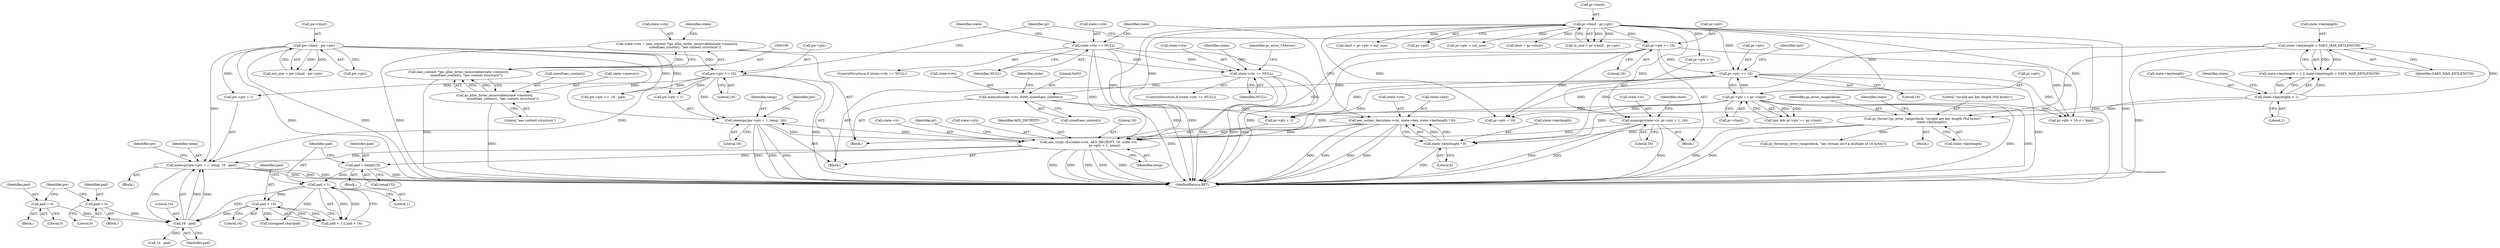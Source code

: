 digraph "0_ghostscript_8e9ce5016db968b40e4ec255a3005f2786cce45f_0@API" {
"1000353" [label="(Call,memcpy(pw->ptr + 1, temp, 16 - pad))"];
"1000138" [label="(Call,pw->limit - pw->ptr)"];
"1000380" [label="(Call,pw->ptr += 16)"];
"1000289" [label="(Call,aes_crypt_cbc(state->ctx, AES_DECRYPT, 16, state->iv,\n                                pr->ptr + 1, temp))"];
"1000236" [label="(Call,aes_setkey_dec(state->ctx, state->key, state->keylength * 8))"];
"1000210" [label="(Call,memset(state->ctx, 0x00, sizeof(aes_context)))"];
"1000199" [label="(Call,state->ctx == NULL)"];
"1000185" [label="(Call,state->ctx = (aes_context *)gs_alloc_bytes_immovable(state->memory,\n                sizeof(aes_context), \"aes context structure\"))"];
"1000189" [label="(Call,(aes_context *)gs_alloc_bytes_immovable(state->memory,\n                sizeof(aes_context), \"aes context structure\"))"];
"1000191" [label="(Call,gs_alloc_bytes_immovable(state->memory,\n                sizeof(aes_context), \"aes context structure\"))"];
"1000179" [label="(Call,state->ctx == NULL)"];
"1000243" [label="(Call,state->keylength * 8)"];
"1000224" [label="(Call,state->keylength > SAES_MAX_KEYLENGTH)"];
"1000219" [label="(Call,state->keylength < 1)"];
"1000230" [label="(Call,gs_throw1(gs_error_rangecheck, \"invalid aes key length (%d bytes)\",\n                 state->keylength))"];
"1000260" [label="(Call,memcpy(state->iv, pr->ptr + 1, 16))"];
"1000128" [label="(Call,pr->limit - pr->ptr)"];
"1000312" [label="(Call,pr->ptr == pr->limit)"];
"1000304" [label="(Call,pr->ptr += 16)"];
"1000275" [label="(Call,pr->ptr += 16)"];
"1000372" [label="(Call,memcpy(pw->ptr + 1, temp, 16))"];
"1000360" [label="(Call,16 - pad)"];
"1000333" [label="(Call,pad < 1)"];
"1000326" [label="(Call,pad = temp[15])"];
"1000350" [label="(Call,pad = 0)"];
"1000345" [label="(Call,pad = 0)"];
"1000336" [label="(Call,pad > 16)"];
"1000303" [label="(Identifier,temp)"];
"1000353" [label="(Call,memcpy(pw->ptr + 1, temp, 16 - pad))"];
"1000219" [label="(Call,state->keylength < 1)"];
"1000195" [label="(Call,sizeof(aes_context))"];
"1000305" [label="(Call,pr->ptr)"];
"1000261" [label="(Call,state->iv)"];
"1000200" [label="(Call,state->ctx)"];
"1000191" [label="(Call,gs_alloc_bytes_immovable(state->memory,\n                sizeof(aes_context), \"aes context structure\"))"];
"1000350" [label="(Call,pad = 0)"];
"1000397" [label="(MethodReturn,RET)"];
"1000336" [label="(Call,pad > 16)"];
"1000354" [label="(Call,pw->ptr + 1)"];
"1000187" [label="(Identifier,state)"];
"1000281" [label="(Call,pr->ptr + 16 <= limit)"];
"1000231" [label="(Identifier,gs_error_rangecheck)"];
"1000214" [label="(Literal,0x00)"];
"1000220" [label="(Call,state->keylength)"];
"1000203" [label="(Identifier,NULL)"];
"1000155" [label="(Call,limit = pr->ptr + out_size)"];
"1000328" [label="(Call,temp[15])"];
"1000308" [label="(Literal,16)"];
"1000335" [label="(Literal,1)"];
"1000349" [label="(Block,)"];
"1000279" [label="(Literal,16)"];
"1000243" [label="(Call,state->keylength * 8)"];
"1000339" [label="(Block,)"];
"1000236" [label="(Call,aes_setkey_dec(state->ctx, state->key, state->keylength * 8))"];
"1000342" [label="(Call,(unsigned char)pad)"];
"1000312" [label="(Call,pr->ptr == pr->limit)"];
"1000129" [label="(Call,pr->limit)"];
"1000189" [label="(Call,(aes_context *)gs_alloc_bytes_immovable(state->memory,\n                sizeof(aes_context), \"aes context structure\"))"];
"1000346" [label="(Identifier,pad)"];
"1000365" [label="(Identifier,pw)"];
"1000390" [label="(Call,gs_throw(gs_error_rangecheck, \"aes stream isn't a multiple of 16 bytes\"))"];
"1000198" [label="(ControlStructure,if (state->ctx == NULL))"];
"1000186" [label="(Call,state->ctx)"];
"1000197" [label="(Literal,\"aes context structure\")"];
"1000337" [label="(Identifier,pad)"];
"1000325" [label="(Block,)"];
"1000272" [label="(Identifier,state)"];
"1000228" [label="(Identifier,SAES_MAX_KEYLENGTH)"];
"1000384" [label="(Literal,16)"];
"1000224" [label="(Call,state->keylength > SAES_MAX_KEYLENGTH)"];
"1000180" [label="(Call,state->ctx)"];
"1000334" [label="(Identifier,pad)"];
"1000212" [label="(Identifier,state)"];
"1000316" [label="(Call,pr->limit)"];
"1000260" [label="(Call,memcpy(state->iv, pr->ptr + 1, 16))"];
"1000311" [label="(Identifier,last)"];
"1000192" [label="(Call,state->memory)"];
"1000218" [label="(Call,state->keylength < 1 || state->keylength > SAES_MAX_KEYLENGTH)"];
"1000226" [label="(Identifier,state)"];
"1000215" [label="(Call,sizeof(aes_context))"];
"1000372" [label="(Call,memcpy(pw->ptr + 1, temp, 16))"];
"1000289" [label="(Call,aes_crypt_cbc(state->ctx, AES_DECRYPT, 16, state->iv,\n                                pr->ptr + 1, temp))"];
"1000179" [label="(Call,state->ctx == NULL)"];
"1000244" [label="(Call,state->keylength)"];
"1000225" [label="(Call,state->keylength)"];
"1000345" [label="(Call,pad = 0)"];
"1000253" [label="(Block,)"];
"1000295" [label="(Call,state->iv)"];
"1000347" [label="(Literal,0)"];
"1000381" [label="(Call,pw->ptr)"];
"1000229" [label="(Block,)"];
"1000132" [label="(Call,pr->ptr)"];
"1000288" [label="(Block,)"];
"1000238" [label="(Identifier,state)"];
"1000157" [label="(Call,pr->ptr + out_size)"];
"1000251" [label="(Identifier,state)"];
"1000304" [label="(Call,pr->ptr += 16)"];
"1000230" [label="(Call,gs_throw1(gs_error_rangecheck, \"invalid aes key length (%d bytes)\",\n                 state->keylength))"];
"1000276" [label="(Call,pr->ptr)"];
"1000313" [label="(Call,pr->ptr)"];
"1000306" [label="(Identifier,pr)"];
"1000201" [label="(Identifier,state)"];
"1000290" [label="(Call,state->ctx)"];
"1000327" [label="(Identifier,pad)"];
"1000310" [label="(Call,last && pr->ptr == pr->limit)"];
"1000206" [label="(Identifier,gs_error_VMerror)"];
"1000293" [label="(Identifier,AES_DECRYPT)"];
"1000359" [label="(Identifier,temp)"];
"1000247" [label="(Literal,8)"];
"1000184" [label="(Block,)"];
"1000360" [label="(Call,16 - pad)"];
"1000378" [label="(Identifier,temp)"];
"1000167" [label="(Call,limit = pr->limit)"];
"1000361" [label="(Literal,16)"];
"1000351" [label="(Identifier,pad)"];
"1000269" [label="(Literal,16)"];
"1000294" [label="(Literal,16)"];
"1000223" [label="(Literal,1)"];
"1000232" [label="(Literal,\"invalid aes key length (%d bytes)\")"];
"1000233" [label="(Call,state->keylength)"];
"1000210" [label="(Call,memset(state->ctx, 0x00, sizeof(aes_context)))"];
"1000333" [label="(Call,pad < 1)"];
"1000199" [label="(Call,state->ctx == NULL)"];
"1000373" [label="(Call,pw->ptr + 1)"];
"1000139" [label="(Call,pw->limit)"];
"1000319" [label="(Block,)"];
"1000326" [label="(Call,pad = temp[15])"];
"1000211" [label="(Call,state->ctx)"];
"1000367" [label="(Call,16 - pad)"];
"1000363" [label="(Call,pw->ptr +=  16 - pad)"];
"1000284" [label="(Identifier,pr)"];
"1000352" [label="(Literal,0)"];
"1000178" [label="(ControlStructure,if (state->ctx == NULL))"];
"1000298" [label="(Call,pr->ptr + 1)"];
"1000136" [label="(Call,out_size = pw->limit - pw->ptr)"];
"1000275" [label="(Call,pr->ptr += 16)"];
"1000128" [label="(Call,pr->limit - pr->ptr)"];
"1000221" [label="(Identifier,state)"];
"1000379" [label="(Literal,16)"];
"1000126" [label="(Call,in_size = pr->limit - pr->ptr)"];
"1000142" [label="(Call,pw->ptr)"];
"1000382" [label="(Identifier,pw)"];
"1000338" [label="(Literal,16)"];
"1000362" [label="(Identifier,pad)"];
"1000183" [label="(Identifier,NULL)"];
"1000380" [label="(Call,pw->ptr += 16)"];
"1000237" [label="(Call,state->ctx)"];
"1000332" [label="(Call,pad < 1 || pad > 16)"];
"1000282" [label="(Call,pr->ptr + 16)"];
"1000185" [label="(Call,state->ctx = (aes_context *)gs_alloc_bytes_immovable(state->memory,\n                sizeof(aes_context), \"aes context structure\"))"];
"1000138" [label="(Call,pw->limit - pw->ptr)"];
"1000264" [label="(Call,pr->ptr + 1)"];
"1000356" [label="(Identifier,pw)"];
"1000240" [label="(Call,state->key)"];
"1000353" -> "1000319"  [label="AST: "];
"1000353" -> "1000360"  [label="CFG: "];
"1000354" -> "1000353"  [label="AST: "];
"1000359" -> "1000353"  [label="AST: "];
"1000360" -> "1000353"  [label="AST: "];
"1000365" -> "1000353"  [label="CFG: "];
"1000353" -> "1000397"  [label="DDG: "];
"1000353" -> "1000397"  [label="DDG: "];
"1000353" -> "1000397"  [label="DDG: "];
"1000138" -> "1000353"  [label="DDG: "];
"1000380" -> "1000353"  [label="DDG: "];
"1000289" -> "1000353"  [label="DDG: "];
"1000360" -> "1000353"  [label="DDG: "];
"1000360" -> "1000353"  [label="DDG: "];
"1000138" -> "1000136"  [label="AST: "];
"1000138" -> "1000142"  [label="CFG: "];
"1000139" -> "1000138"  [label="AST: "];
"1000142" -> "1000138"  [label="AST: "];
"1000136" -> "1000138"  [label="CFG: "];
"1000138" -> "1000397"  [label="DDG: "];
"1000138" -> "1000397"  [label="DDG: "];
"1000138" -> "1000136"  [label="DDG: "];
"1000138" -> "1000136"  [label="DDG: "];
"1000138" -> "1000354"  [label="DDG: "];
"1000138" -> "1000363"  [label="DDG: "];
"1000138" -> "1000372"  [label="DDG: "];
"1000138" -> "1000373"  [label="DDG: "];
"1000138" -> "1000380"  [label="DDG: "];
"1000380" -> "1000288"  [label="AST: "];
"1000380" -> "1000384"  [label="CFG: "];
"1000381" -> "1000380"  [label="AST: "];
"1000384" -> "1000380"  [label="AST: "];
"1000284" -> "1000380"  [label="CFG: "];
"1000380" -> "1000397"  [label="DDG: "];
"1000380" -> "1000354"  [label="DDG: "];
"1000380" -> "1000363"  [label="DDG: "];
"1000380" -> "1000372"  [label="DDG: "];
"1000380" -> "1000373"  [label="DDG: "];
"1000289" -> "1000288"  [label="AST: "];
"1000289" -> "1000303"  [label="CFG: "];
"1000290" -> "1000289"  [label="AST: "];
"1000293" -> "1000289"  [label="AST: "];
"1000294" -> "1000289"  [label="AST: "];
"1000295" -> "1000289"  [label="AST: "];
"1000298" -> "1000289"  [label="AST: "];
"1000303" -> "1000289"  [label="AST: "];
"1000306" -> "1000289"  [label="CFG: "];
"1000289" -> "1000397"  [label="DDG: "];
"1000289" -> "1000397"  [label="DDG: "];
"1000289" -> "1000397"  [label="DDG: "];
"1000289" -> "1000397"  [label="DDG: "];
"1000289" -> "1000397"  [label="DDG: "];
"1000236" -> "1000289"  [label="DDG: "];
"1000179" -> "1000289"  [label="DDG: "];
"1000260" -> "1000289"  [label="DDG: "];
"1000312" -> "1000289"  [label="DDG: "];
"1000275" -> "1000289"  [label="DDG: "];
"1000304" -> "1000289"  [label="DDG: "];
"1000128" -> "1000289"  [label="DDG: "];
"1000372" -> "1000289"  [label="DDG: "];
"1000289" -> "1000326"  [label="DDG: "];
"1000289" -> "1000372"  [label="DDG: "];
"1000236" -> "1000184"  [label="AST: "];
"1000236" -> "1000243"  [label="CFG: "];
"1000237" -> "1000236"  [label="AST: "];
"1000240" -> "1000236"  [label="AST: "];
"1000243" -> "1000236"  [label="AST: "];
"1000251" -> "1000236"  [label="CFG: "];
"1000236" -> "1000397"  [label="DDG: "];
"1000236" -> "1000397"  [label="DDG: "];
"1000236" -> "1000397"  [label="DDG: "];
"1000236" -> "1000397"  [label="DDG: "];
"1000210" -> "1000236"  [label="DDG: "];
"1000243" -> "1000236"  [label="DDG: "];
"1000243" -> "1000236"  [label="DDG: "];
"1000210" -> "1000184"  [label="AST: "];
"1000210" -> "1000215"  [label="CFG: "];
"1000211" -> "1000210"  [label="AST: "];
"1000214" -> "1000210"  [label="AST: "];
"1000215" -> "1000210"  [label="AST: "];
"1000221" -> "1000210"  [label="CFG: "];
"1000210" -> "1000397"  [label="DDG: "];
"1000199" -> "1000210"  [label="DDG: "];
"1000199" -> "1000198"  [label="AST: "];
"1000199" -> "1000203"  [label="CFG: "];
"1000200" -> "1000199"  [label="AST: "];
"1000203" -> "1000199"  [label="AST: "];
"1000206" -> "1000199"  [label="CFG: "];
"1000212" -> "1000199"  [label="CFG: "];
"1000199" -> "1000397"  [label="DDG: "];
"1000199" -> "1000397"  [label="DDG: "];
"1000199" -> "1000397"  [label="DDG: "];
"1000185" -> "1000199"  [label="DDG: "];
"1000179" -> "1000199"  [label="DDG: "];
"1000185" -> "1000184"  [label="AST: "];
"1000185" -> "1000189"  [label="CFG: "];
"1000186" -> "1000185"  [label="AST: "];
"1000189" -> "1000185"  [label="AST: "];
"1000201" -> "1000185"  [label="CFG: "];
"1000185" -> "1000397"  [label="DDG: "];
"1000189" -> "1000185"  [label="DDG: "];
"1000189" -> "1000191"  [label="CFG: "];
"1000190" -> "1000189"  [label="AST: "];
"1000191" -> "1000189"  [label="AST: "];
"1000189" -> "1000397"  [label="DDG: "];
"1000191" -> "1000189"  [label="DDG: "];
"1000191" -> "1000189"  [label="DDG: "];
"1000191" -> "1000197"  [label="CFG: "];
"1000192" -> "1000191"  [label="AST: "];
"1000195" -> "1000191"  [label="AST: "];
"1000197" -> "1000191"  [label="AST: "];
"1000191" -> "1000397"  [label="DDG: "];
"1000179" -> "1000178"  [label="AST: "];
"1000179" -> "1000183"  [label="CFG: "];
"1000180" -> "1000179"  [label="AST: "];
"1000183" -> "1000179"  [label="AST: "];
"1000187" -> "1000179"  [label="CFG: "];
"1000251" -> "1000179"  [label="CFG: "];
"1000179" -> "1000397"  [label="DDG: "];
"1000179" -> "1000397"  [label="DDG: "];
"1000179" -> "1000397"  [label="DDG: "];
"1000243" -> "1000247"  [label="CFG: "];
"1000244" -> "1000243"  [label="AST: "];
"1000247" -> "1000243"  [label="AST: "];
"1000243" -> "1000397"  [label="DDG: "];
"1000224" -> "1000243"  [label="DDG: "];
"1000230" -> "1000243"  [label="DDG: "];
"1000219" -> "1000243"  [label="DDG: "];
"1000224" -> "1000218"  [label="AST: "];
"1000224" -> "1000228"  [label="CFG: "];
"1000225" -> "1000224"  [label="AST: "];
"1000228" -> "1000224"  [label="AST: "];
"1000218" -> "1000224"  [label="CFG: "];
"1000224" -> "1000397"  [label="DDG: "];
"1000224" -> "1000218"  [label="DDG: "];
"1000224" -> "1000218"  [label="DDG: "];
"1000219" -> "1000224"  [label="DDG: "];
"1000224" -> "1000230"  [label="DDG: "];
"1000219" -> "1000218"  [label="AST: "];
"1000219" -> "1000223"  [label="CFG: "];
"1000220" -> "1000219"  [label="AST: "];
"1000223" -> "1000219"  [label="AST: "];
"1000226" -> "1000219"  [label="CFG: "];
"1000218" -> "1000219"  [label="CFG: "];
"1000219" -> "1000218"  [label="DDG: "];
"1000219" -> "1000218"  [label="DDG: "];
"1000219" -> "1000230"  [label="DDG: "];
"1000230" -> "1000229"  [label="AST: "];
"1000230" -> "1000233"  [label="CFG: "];
"1000231" -> "1000230"  [label="AST: "];
"1000232" -> "1000230"  [label="AST: "];
"1000233" -> "1000230"  [label="AST: "];
"1000238" -> "1000230"  [label="CFG: "];
"1000230" -> "1000397"  [label="DDG: "];
"1000230" -> "1000397"  [label="DDG: "];
"1000230" -> "1000390"  [label="DDG: "];
"1000260" -> "1000253"  [label="AST: "];
"1000260" -> "1000269"  [label="CFG: "];
"1000261" -> "1000260"  [label="AST: "];
"1000264" -> "1000260"  [label="AST: "];
"1000269" -> "1000260"  [label="AST: "];
"1000272" -> "1000260"  [label="CFG: "];
"1000260" -> "1000397"  [label="DDG: "];
"1000260" -> "1000397"  [label="DDG: "];
"1000260" -> "1000397"  [label="DDG: "];
"1000128" -> "1000260"  [label="DDG: "];
"1000128" -> "1000126"  [label="AST: "];
"1000128" -> "1000132"  [label="CFG: "];
"1000129" -> "1000128"  [label="AST: "];
"1000132" -> "1000128"  [label="AST: "];
"1000126" -> "1000128"  [label="CFG: "];
"1000128" -> "1000397"  [label="DDG: "];
"1000128" -> "1000397"  [label="DDG: "];
"1000128" -> "1000126"  [label="DDG: "];
"1000128" -> "1000126"  [label="DDG: "];
"1000128" -> "1000155"  [label="DDG: "];
"1000128" -> "1000157"  [label="DDG: "];
"1000128" -> "1000167"  [label="DDG: "];
"1000128" -> "1000264"  [label="DDG: "];
"1000128" -> "1000275"  [label="DDG: "];
"1000128" -> "1000281"  [label="DDG: "];
"1000128" -> "1000282"  [label="DDG: "];
"1000128" -> "1000298"  [label="DDG: "];
"1000128" -> "1000304"  [label="DDG: "];
"1000128" -> "1000312"  [label="DDG: "];
"1000312" -> "1000310"  [label="AST: "];
"1000312" -> "1000316"  [label="CFG: "];
"1000313" -> "1000312"  [label="AST: "];
"1000316" -> "1000312"  [label="AST: "];
"1000310" -> "1000312"  [label="CFG: "];
"1000312" -> "1000397"  [label="DDG: "];
"1000312" -> "1000397"  [label="DDG: "];
"1000312" -> "1000281"  [label="DDG: "];
"1000312" -> "1000282"  [label="DDG: "];
"1000312" -> "1000298"  [label="DDG: "];
"1000312" -> "1000304"  [label="DDG: "];
"1000312" -> "1000310"  [label="DDG: "];
"1000312" -> "1000310"  [label="DDG: "];
"1000304" -> "1000312"  [label="DDG: "];
"1000304" -> "1000288"  [label="AST: "];
"1000304" -> "1000308"  [label="CFG: "];
"1000305" -> "1000304"  [label="AST: "];
"1000308" -> "1000304"  [label="AST: "];
"1000311" -> "1000304"  [label="CFG: "];
"1000304" -> "1000397"  [label="DDG: "];
"1000304" -> "1000281"  [label="DDG: "];
"1000304" -> "1000282"  [label="DDG: "];
"1000304" -> "1000298"  [label="DDG: "];
"1000275" -> "1000304"  [label="DDG: "];
"1000275" -> "1000253"  [label="AST: "];
"1000275" -> "1000279"  [label="CFG: "];
"1000276" -> "1000275"  [label="AST: "];
"1000279" -> "1000275"  [label="AST: "];
"1000284" -> "1000275"  [label="CFG: "];
"1000275" -> "1000281"  [label="DDG: "];
"1000275" -> "1000282"  [label="DDG: "];
"1000275" -> "1000298"  [label="DDG: "];
"1000372" -> "1000288"  [label="AST: "];
"1000372" -> "1000379"  [label="CFG: "];
"1000373" -> "1000372"  [label="AST: "];
"1000378" -> "1000372"  [label="AST: "];
"1000379" -> "1000372"  [label="AST: "];
"1000382" -> "1000372"  [label="CFG: "];
"1000372" -> "1000397"  [label="DDG: "];
"1000372" -> "1000397"  [label="DDG: "];
"1000372" -> "1000397"  [label="DDG: "];
"1000360" -> "1000362"  [label="CFG: "];
"1000361" -> "1000360"  [label="AST: "];
"1000362" -> "1000360"  [label="AST: "];
"1000333" -> "1000360"  [label="DDG: "];
"1000350" -> "1000360"  [label="DDG: "];
"1000345" -> "1000360"  [label="DDG: "];
"1000336" -> "1000360"  [label="DDG: "];
"1000360" -> "1000367"  [label="DDG: "];
"1000333" -> "1000332"  [label="AST: "];
"1000333" -> "1000335"  [label="CFG: "];
"1000334" -> "1000333"  [label="AST: "];
"1000335" -> "1000333"  [label="AST: "];
"1000337" -> "1000333"  [label="CFG: "];
"1000332" -> "1000333"  [label="CFG: "];
"1000333" -> "1000332"  [label="DDG: "];
"1000333" -> "1000332"  [label="DDG: "];
"1000326" -> "1000333"  [label="DDG: "];
"1000333" -> "1000336"  [label="DDG: "];
"1000333" -> "1000342"  [label="DDG: "];
"1000326" -> "1000325"  [label="AST: "];
"1000326" -> "1000328"  [label="CFG: "];
"1000327" -> "1000326"  [label="AST: "];
"1000328" -> "1000326"  [label="AST: "];
"1000334" -> "1000326"  [label="CFG: "];
"1000326" -> "1000397"  [label="DDG: "];
"1000350" -> "1000349"  [label="AST: "];
"1000350" -> "1000352"  [label="CFG: "];
"1000351" -> "1000350"  [label="AST: "];
"1000352" -> "1000350"  [label="AST: "];
"1000356" -> "1000350"  [label="CFG: "];
"1000345" -> "1000339"  [label="AST: "];
"1000345" -> "1000347"  [label="CFG: "];
"1000346" -> "1000345"  [label="AST: "];
"1000347" -> "1000345"  [label="AST: "];
"1000356" -> "1000345"  [label="CFG: "];
"1000336" -> "1000332"  [label="AST: "];
"1000336" -> "1000338"  [label="CFG: "];
"1000337" -> "1000336"  [label="AST: "];
"1000338" -> "1000336"  [label="AST: "];
"1000332" -> "1000336"  [label="CFG: "];
"1000336" -> "1000332"  [label="DDG: "];
"1000336" -> "1000332"  [label="DDG: "];
"1000336" -> "1000342"  [label="DDG: "];
}
